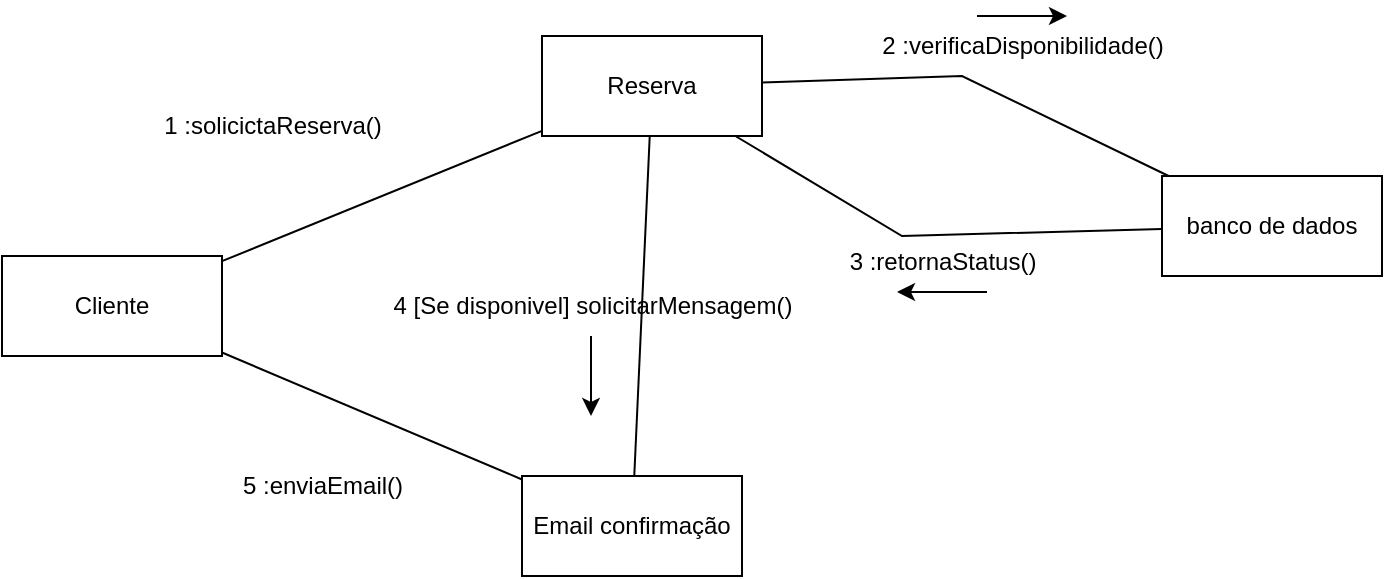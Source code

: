 <mxfile version="25.0.3" pages="2">
  <diagram name="Página-1" id="JPK72dOVQUmkVrJxoWfp">
    <mxGraphModel dx="1434" dy="738" grid="1" gridSize="10" guides="1" tooltips="1" connect="1" arrows="1" fold="1" page="1" pageScale="1" pageWidth="827" pageHeight="1169" math="0" shadow="0">
      <root>
        <mxCell id="0" />
        <mxCell id="1" parent="0" />
        <mxCell id="6USw6SZpZXtv-5cpyfaF-1" value="Cliente" style="html=1;whiteSpace=wrap;" vertex="1" parent="1">
          <mxGeometry x="130" y="200" width="110" height="50" as="geometry" />
        </mxCell>
        <mxCell id="6USw6SZpZXtv-5cpyfaF-2" value="Reserva" style="html=1;whiteSpace=wrap;" vertex="1" parent="1">
          <mxGeometry x="400" y="90" width="110" height="50" as="geometry" />
        </mxCell>
        <mxCell id="6USw6SZpZXtv-5cpyfaF-3" value="banco de dados" style="html=1;whiteSpace=wrap;" vertex="1" parent="1">
          <mxGeometry x="710" y="160" width="110" height="50" as="geometry" />
        </mxCell>
        <mxCell id="6USw6SZpZXtv-5cpyfaF-4" value="Email confirmação" style="html=1;whiteSpace=wrap;" vertex="1" parent="1">
          <mxGeometry x="390" y="310" width="110" height="50" as="geometry" />
        </mxCell>
        <mxCell id="6USw6SZpZXtv-5cpyfaF-5" value="" style="endArrow=none;html=1;rounded=0;" edge="1" parent="1" source="6USw6SZpZXtv-5cpyfaF-1" target="6USw6SZpZXtv-5cpyfaF-2">
          <mxGeometry width="50" height="50" relative="1" as="geometry">
            <mxPoint x="390" y="370" as="sourcePoint" />
            <mxPoint x="440" y="320" as="targetPoint" />
          </mxGeometry>
        </mxCell>
        <mxCell id="6USw6SZpZXtv-5cpyfaF-6" value="" style="endArrow=none;html=1;rounded=0;" edge="1" parent="1" source="6USw6SZpZXtv-5cpyfaF-3" target="6USw6SZpZXtv-5cpyfaF-2">
          <mxGeometry width="50" height="50" relative="1" as="geometry">
            <mxPoint x="390" y="370" as="sourcePoint" />
            <mxPoint x="440" y="320" as="targetPoint" />
            <Array as="points">
              <mxPoint x="610" y="110" />
            </Array>
          </mxGeometry>
        </mxCell>
        <mxCell id="6USw6SZpZXtv-5cpyfaF-7" value="" style="endArrow=none;html=1;rounded=0;" edge="1" parent="1" source="6USw6SZpZXtv-5cpyfaF-4" target="6USw6SZpZXtv-5cpyfaF-2">
          <mxGeometry width="50" height="50" relative="1" as="geometry">
            <mxPoint x="446.136" y="320" as="sourcePoint" />
            <mxPoint x="453.864" y="150" as="targetPoint" />
          </mxGeometry>
        </mxCell>
        <mxCell id="6USw6SZpZXtv-5cpyfaF-8" value="" style="endArrow=none;html=1;rounded=0;" edge="1" parent="1" source="6USw6SZpZXtv-5cpyfaF-1" target="6USw6SZpZXtv-5cpyfaF-4">
          <mxGeometry width="50" height="50" relative="1" as="geometry">
            <mxPoint x="390" y="370" as="sourcePoint" />
            <mxPoint x="440" y="320" as="targetPoint" />
          </mxGeometry>
        </mxCell>
        <mxCell id="6USw6SZpZXtv-5cpyfaF-9" value="1 :solicictaReserva()" style="text;html=1;align=center;verticalAlign=middle;resizable=0;points=[];autosize=1;strokeColor=none;fillColor=none;" vertex="1" parent="1">
          <mxGeometry x="200" y="120" width="130" height="30" as="geometry" />
        </mxCell>
        <mxCell id="6USw6SZpZXtv-5cpyfaF-10" value="2 :verificaDisponibilidade()" style="text;html=1;align=center;verticalAlign=middle;resizable=0;points=[];autosize=1;strokeColor=none;fillColor=none;" vertex="1" parent="1">
          <mxGeometry x="560" y="80" width="160" height="30" as="geometry" />
        </mxCell>
        <mxCell id="6USw6SZpZXtv-5cpyfaF-11" value="4 [Se disponivel] solicitarMensagem()" style="text;html=1;align=center;verticalAlign=middle;resizable=0;points=[];autosize=1;strokeColor=none;fillColor=none;" vertex="1" parent="1">
          <mxGeometry x="315" y="210" width="220" height="30" as="geometry" />
        </mxCell>
        <mxCell id="6USw6SZpZXtv-5cpyfaF-12" value="5 :enviaEmail()" style="text;html=1;align=center;verticalAlign=middle;resizable=0;points=[];autosize=1;strokeColor=none;fillColor=none;" vertex="1" parent="1">
          <mxGeometry x="240" y="300" width="100" height="30" as="geometry" />
        </mxCell>
        <mxCell id="6USw6SZpZXtv-5cpyfaF-13" value="" style="endArrow=none;html=1;rounded=0;" edge="1" parent="1" source="6USw6SZpZXtv-5cpyfaF-3" target="6USw6SZpZXtv-5cpyfaF-2">
          <mxGeometry width="50" height="50" relative="1" as="geometry">
            <mxPoint x="390" y="370" as="sourcePoint" />
            <mxPoint x="440" y="320" as="targetPoint" />
            <Array as="points">
              <mxPoint x="580" y="190" />
            </Array>
          </mxGeometry>
        </mxCell>
        <mxCell id="6USw6SZpZXtv-5cpyfaF-14" value="" style="endArrow=classic;html=1;rounded=0;" edge="1" parent="1">
          <mxGeometry width="50" height="50" relative="1" as="geometry">
            <mxPoint x="617.5" y="80" as="sourcePoint" />
            <mxPoint x="662.5" y="80" as="targetPoint" />
          </mxGeometry>
        </mxCell>
        <mxCell id="6USw6SZpZXtv-5cpyfaF-15" value="3 :retornaStatus()" style="text;html=1;align=center;verticalAlign=middle;resizable=0;points=[];autosize=1;strokeColor=none;fillColor=none;" vertex="1" parent="1">
          <mxGeometry x="540" y="188" width="120" height="30" as="geometry" />
        </mxCell>
        <mxCell id="6USw6SZpZXtv-5cpyfaF-16" value="" style="endArrow=classic;html=1;rounded=0;" edge="1" parent="1">
          <mxGeometry width="50" height="50" relative="1" as="geometry">
            <mxPoint x="622.5" y="218" as="sourcePoint" />
            <mxPoint x="577.5" y="218" as="targetPoint" />
          </mxGeometry>
        </mxCell>
        <mxCell id="6USw6SZpZXtv-5cpyfaF-18" value="" style="endArrow=classic;html=1;rounded=0;" edge="1" parent="1">
          <mxGeometry width="50" height="50" relative="1" as="geometry">
            <mxPoint x="424.5" y="240" as="sourcePoint" />
            <mxPoint x="424.5" y="280" as="targetPoint" />
          </mxGeometry>
        </mxCell>
      </root>
    </mxGraphModel>
  </diagram>
  <diagram id="4CLI2Sxe1QOBUx-ZBVL-" name="Página-2">
    <mxGraphModel dx="1434" dy="738" grid="1" gridSize="10" guides="1" tooltips="1" connect="1" arrows="1" fold="1" page="1" pageScale="1" pageWidth="827" pageHeight="1169" math="0" shadow="0">
      <root>
        <mxCell id="0" />
        <mxCell id="1" parent="0" />
        <mxCell id="U-86wQdiHuHKDz-7rOfc-1" value="Sensor temperatura" style="html=1;whiteSpace=wrap;" vertex="1" parent="1">
          <mxGeometry x="80" y="240" width="110" height="50" as="geometry" />
        </mxCell>
        <mxCell id="U-86wQdiHuHKDz-7rOfc-2" value=":controle" style="html=1;whiteSpace=wrap;" vertex="1" parent="1">
          <mxGeometry x="359" y="80" width="110" height="50" as="geometry" />
        </mxCell>
        <mxCell id="U-86wQdiHuHKDz-7rOfc-3" value="Servidor central" style="html=1;whiteSpace=wrap;" vertex="1" parent="1">
          <mxGeometry x="640" y="240" width="110" height="50" as="geometry" />
        </mxCell>
        <mxCell id="U-86wQdiHuHKDz-7rOfc-4" value="Sistemas de alertas" style="html=1;whiteSpace=wrap;" vertex="1" parent="1">
          <mxGeometry x="359" y="400" width="110" height="50" as="geometry" />
        </mxCell>
        <mxCell id="U-86wQdiHuHKDz-7rOfc-6" value="" style="endArrow=none;html=1;rounded=0;" edge="1" parent="1" source="U-86wQdiHuHKDz-7rOfc-1" target="U-86wQdiHuHKDz-7rOfc-2">
          <mxGeometry width="50" height="50" relative="1" as="geometry">
            <mxPoint x="390" y="410" as="sourcePoint" />
            <mxPoint x="440" y="360" as="targetPoint" />
          </mxGeometry>
        </mxCell>
        <mxCell id="U-86wQdiHuHKDz-7rOfc-7" value="1 enviaDados()" style="text;html=1;align=center;verticalAlign=middle;resizable=0;points=[];autosize=1;strokeColor=none;fillColor=none;rotation=-30;" vertex="1" parent="1">
          <mxGeometry x="210" y="160" width="100" height="30" as="geometry" />
        </mxCell>
        <mxCell id="U-86wQdiHuHKDz-7rOfc-8" value="" style="endArrow=classic;html=1;rounded=0;" edge="1" parent="1">
          <mxGeometry width="50" height="50" relative="1" as="geometry">
            <mxPoint x="230" y="170" as="sourcePoint" />
            <mxPoint x="280" y="140" as="targetPoint" />
          </mxGeometry>
        </mxCell>
        <mxCell id="U-86wQdiHuHKDz-7rOfc-10" value="" style="endArrow=none;html=1;rounded=0;" edge="1" parent="1" source="U-86wQdiHuHKDz-7rOfc-3" target="U-86wQdiHuHKDz-7rOfc-2">
          <mxGeometry width="50" height="50" relative="1" as="geometry">
            <mxPoint x="390" y="410" as="sourcePoint" />
            <mxPoint x="440" y="360" as="targetPoint" />
          </mxGeometry>
        </mxCell>
        <mxCell id="U-86wQdiHuHKDz-7rOfc-11" value="2 [se nesc. ] enviaAlerta()" style="text;html=1;align=center;verticalAlign=middle;resizable=0;points=[];autosize=1;strokeColor=none;fillColor=none;rotation=30;" vertex="1" parent="1">
          <mxGeometry x="480" y="150" width="160" height="30" as="geometry" />
        </mxCell>
        <mxCell id="U-86wQdiHuHKDz-7rOfc-12" value="" style="endArrow=classic;html=1;rounded=0;" edge="1" parent="1">
          <mxGeometry width="50" height="50" relative="1" as="geometry">
            <mxPoint x="540" y="130" as="sourcePoint" />
            <mxPoint x="590" y="160" as="targetPoint" />
          </mxGeometry>
        </mxCell>
        <mxCell id="U-86wQdiHuHKDz-7rOfc-13" value="" style="endArrow=none;html=1;rounded=0;" edge="1" parent="1" source="U-86wQdiHuHKDz-7rOfc-4" target="U-86wQdiHuHKDz-7rOfc-3">
          <mxGeometry width="50" height="50" relative="1" as="geometry">
            <mxPoint x="390" y="410" as="sourcePoint" />
            <mxPoint x="440" y="360" as="targetPoint" />
          </mxGeometry>
        </mxCell>
        <mxCell id="U-86wQdiHuHKDz-7rOfc-14" value="3 repassaAlertas()" style="text;html=1;align=center;verticalAlign=middle;resizable=0;points=[];autosize=1;strokeColor=none;fillColor=none;rotation=-30;" vertex="1" parent="1">
          <mxGeometry x="480" y="320" width="120" height="30" as="geometry" />
        </mxCell>
        <mxCell id="U-86wQdiHuHKDz-7rOfc-15" value="" style="endArrow=classic;html=1;rounded=0;" edge="1" parent="1">
          <mxGeometry width="50" height="50" relative="1" as="geometry">
            <mxPoint x="550" y="310" as="sourcePoint" />
            <mxPoint x="500" y="340" as="targetPoint" />
          </mxGeometry>
        </mxCell>
      </root>
    </mxGraphModel>
  </diagram>
</mxfile>
